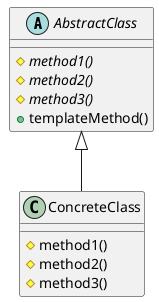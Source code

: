 @startuml TemplateMethodClassDiagram.png
skinparam shadowing false

abstract class AbstractClass {
	# {abstract} method1()
	# {abstract} method2()
	# {abstract} method3()
    + templateMethod()
}

class ConcreteClass {
	# method1()
	# method2()
	# method3()
}

AbstractClass <|-d- ConcreteClass

@enduml